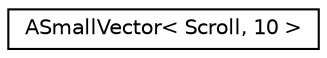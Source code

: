 digraph "Graphical Class Hierarchy"
{
 // LATEX_PDF_SIZE
  edge [fontname="Helvetica",fontsize="10",labelfontname="Helvetica",labelfontsize="10"];
  node [fontname="Helvetica",fontsize="10",shape=record];
  rankdir="LR";
  Node0 [label="ASmallVector\< Scroll, 10 \>",height=0.2,width=0.4,color="black", fillcolor="white", style="filled",URL="$classASmallVector.html",tooltip=" "];
}
